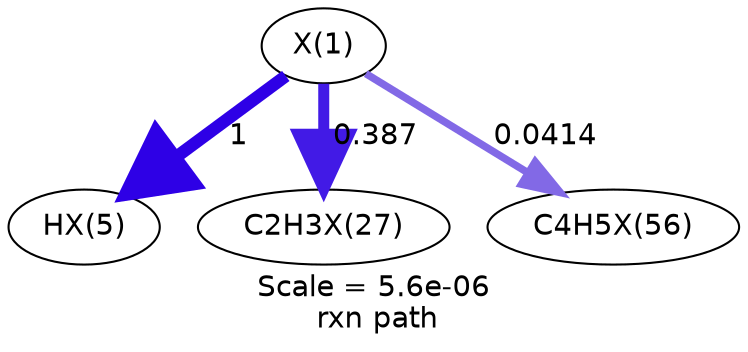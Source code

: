 digraph reaction_paths {
center=1;
s68 -> s69[fontname="Helvetica", style="setlinewidth(6)", arrowsize=3, color="0.7, 1.5, 0.9"
, label=" 1"];
s68 -> s70[fontname="Helvetica", style="setlinewidth(5.28)", arrowsize=2.64, color="0.7, 0.887, 0.9"
, label=" 0.387"];
s68 -> s85[fontname="Helvetica", style="setlinewidth(3.6)", arrowsize=1.8, color="0.7, 0.541, 0.9"
, label=" 0.0414"];
s68 [ fontname="Helvetica", label="X(1)"];
s69 [ fontname="Helvetica", label="HX(5)"];
s70 [ fontname="Helvetica", label="C2H3X(27)"];
s85 [ fontname="Helvetica", label="C4H5X(56)"];
 label = "Scale = 5.6e-06\l rxn path";
 fontname = "Helvetica";
}
